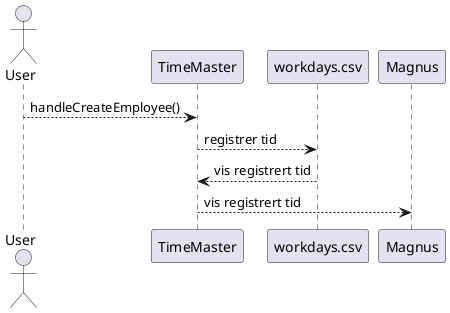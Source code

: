 @startuml Time Master

actor User

User --> TimeMaster : handleCreateEmployee()
TimeMaster --> workdays.csv : registrer tid 
workdays.csv --> TimeMaster : vis registrert tid
TimeMaster --> Magnus : vis registrert tid

@enduml